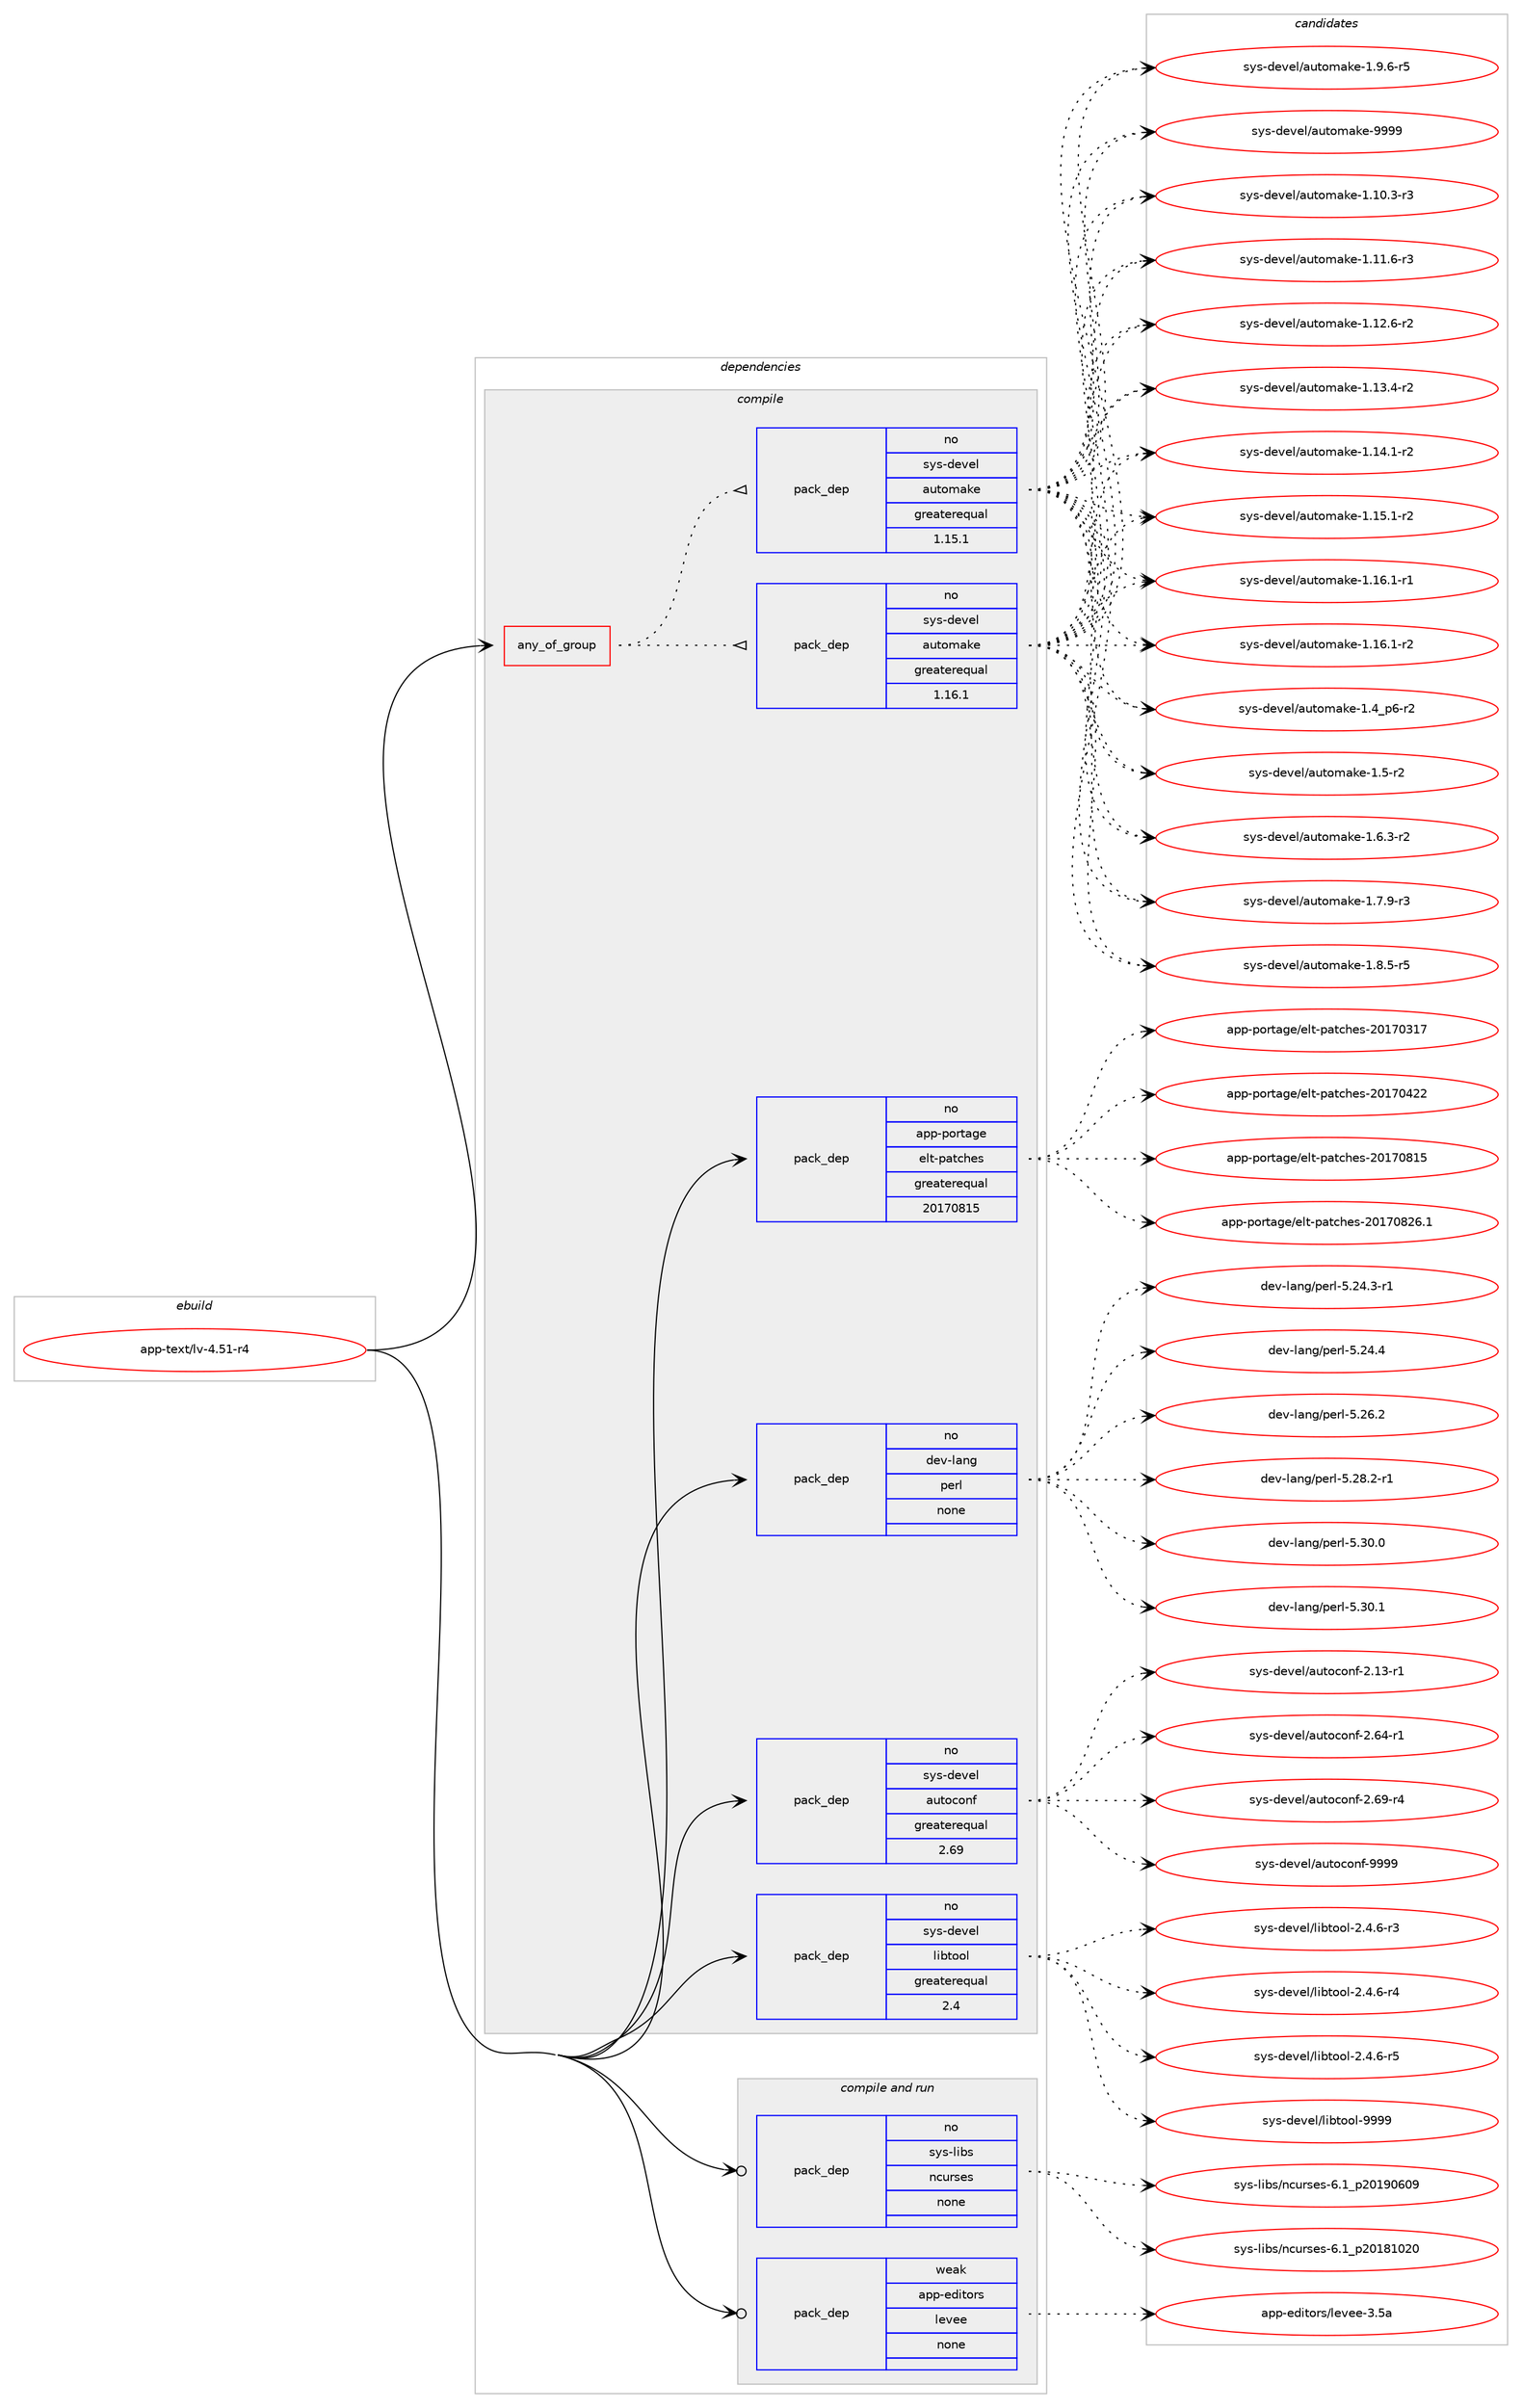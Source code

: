 digraph prolog {

# *************
# Graph options
# *************

newrank=true;
concentrate=true;
compound=true;
graph [rankdir=LR,fontname=Helvetica,fontsize=10,ranksep=1.5];#, ranksep=2.5, nodesep=0.2];
edge  [arrowhead=vee];
node  [fontname=Helvetica,fontsize=10];

# **********
# The ebuild
# **********

subgraph cluster_leftcol {
color=gray;
rank=same;
label=<<i>ebuild</i>>;
id [label="app-text/lv-4.51-r4", color=red, width=4, href="../app-text/lv-4.51-r4.svg"];
}

# ****************
# The dependencies
# ****************

subgraph cluster_midcol {
color=gray;
label=<<i>dependencies</i>>;
subgraph cluster_compile {
fillcolor="#eeeeee";
style=filled;
label=<<i>compile</i>>;
subgraph any8910 {
dependency509840 [label=<<TABLE BORDER="0" CELLBORDER="1" CELLSPACING="0" CELLPADDING="4"><TR><TD CELLPADDING="10">any_of_group</TD></TR></TABLE>>, shape=none, color=red];subgraph pack379094 {
dependency509841 [label=<<TABLE BORDER="0" CELLBORDER="1" CELLSPACING="0" CELLPADDING="4" WIDTH="220"><TR><TD ROWSPAN="6" CELLPADDING="30">pack_dep</TD></TR><TR><TD WIDTH="110">no</TD></TR><TR><TD>sys-devel</TD></TR><TR><TD>automake</TD></TR><TR><TD>greaterequal</TD></TR><TR><TD>1.16.1</TD></TR></TABLE>>, shape=none, color=blue];
}
dependency509840:e -> dependency509841:w [weight=20,style="dotted",arrowhead="oinv"];
subgraph pack379095 {
dependency509842 [label=<<TABLE BORDER="0" CELLBORDER="1" CELLSPACING="0" CELLPADDING="4" WIDTH="220"><TR><TD ROWSPAN="6" CELLPADDING="30">pack_dep</TD></TR><TR><TD WIDTH="110">no</TD></TR><TR><TD>sys-devel</TD></TR><TR><TD>automake</TD></TR><TR><TD>greaterequal</TD></TR><TR><TD>1.15.1</TD></TR></TABLE>>, shape=none, color=blue];
}
dependency509840:e -> dependency509842:w [weight=20,style="dotted",arrowhead="oinv"];
}
id:e -> dependency509840:w [weight=20,style="solid",arrowhead="vee"];
subgraph pack379096 {
dependency509843 [label=<<TABLE BORDER="0" CELLBORDER="1" CELLSPACING="0" CELLPADDING="4" WIDTH="220"><TR><TD ROWSPAN="6" CELLPADDING="30">pack_dep</TD></TR><TR><TD WIDTH="110">no</TD></TR><TR><TD>app-portage</TD></TR><TR><TD>elt-patches</TD></TR><TR><TD>greaterequal</TD></TR><TR><TD>20170815</TD></TR></TABLE>>, shape=none, color=blue];
}
id:e -> dependency509843:w [weight=20,style="solid",arrowhead="vee"];
subgraph pack379097 {
dependency509844 [label=<<TABLE BORDER="0" CELLBORDER="1" CELLSPACING="0" CELLPADDING="4" WIDTH="220"><TR><TD ROWSPAN="6" CELLPADDING="30">pack_dep</TD></TR><TR><TD WIDTH="110">no</TD></TR><TR><TD>dev-lang</TD></TR><TR><TD>perl</TD></TR><TR><TD>none</TD></TR><TR><TD></TD></TR></TABLE>>, shape=none, color=blue];
}
id:e -> dependency509844:w [weight=20,style="solid",arrowhead="vee"];
subgraph pack379098 {
dependency509845 [label=<<TABLE BORDER="0" CELLBORDER="1" CELLSPACING="0" CELLPADDING="4" WIDTH="220"><TR><TD ROWSPAN="6" CELLPADDING="30">pack_dep</TD></TR><TR><TD WIDTH="110">no</TD></TR><TR><TD>sys-devel</TD></TR><TR><TD>autoconf</TD></TR><TR><TD>greaterequal</TD></TR><TR><TD>2.69</TD></TR></TABLE>>, shape=none, color=blue];
}
id:e -> dependency509845:w [weight=20,style="solid",arrowhead="vee"];
subgraph pack379099 {
dependency509846 [label=<<TABLE BORDER="0" CELLBORDER="1" CELLSPACING="0" CELLPADDING="4" WIDTH="220"><TR><TD ROWSPAN="6" CELLPADDING="30">pack_dep</TD></TR><TR><TD WIDTH="110">no</TD></TR><TR><TD>sys-devel</TD></TR><TR><TD>libtool</TD></TR><TR><TD>greaterequal</TD></TR><TR><TD>2.4</TD></TR></TABLE>>, shape=none, color=blue];
}
id:e -> dependency509846:w [weight=20,style="solid",arrowhead="vee"];
}
subgraph cluster_compileandrun {
fillcolor="#eeeeee";
style=filled;
label=<<i>compile and run</i>>;
subgraph pack379100 {
dependency509847 [label=<<TABLE BORDER="0" CELLBORDER="1" CELLSPACING="0" CELLPADDING="4" WIDTH="220"><TR><TD ROWSPAN="6" CELLPADDING="30">pack_dep</TD></TR><TR><TD WIDTH="110">no</TD></TR><TR><TD>sys-libs</TD></TR><TR><TD>ncurses</TD></TR><TR><TD>none</TD></TR><TR><TD></TD></TR></TABLE>>, shape=none, color=blue];
}
id:e -> dependency509847:w [weight=20,style="solid",arrowhead="odotvee"];
subgraph pack379101 {
dependency509848 [label=<<TABLE BORDER="0" CELLBORDER="1" CELLSPACING="0" CELLPADDING="4" WIDTH="220"><TR><TD ROWSPAN="6" CELLPADDING="30">pack_dep</TD></TR><TR><TD WIDTH="110">weak</TD></TR><TR><TD>app-editors</TD></TR><TR><TD>levee</TD></TR><TR><TD>none</TD></TR><TR><TD></TD></TR></TABLE>>, shape=none, color=blue];
}
id:e -> dependency509848:w [weight=20,style="solid",arrowhead="odotvee"];
}
subgraph cluster_run {
fillcolor="#eeeeee";
style=filled;
label=<<i>run</i>>;
}
}

# **************
# The candidates
# **************

subgraph cluster_choices {
rank=same;
color=gray;
label=<<i>candidates</i>>;

subgraph choice379094 {
color=black;
nodesep=1;
choice11512111545100101118101108479711711611110997107101454946494846514511451 [label="sys-devel/automake-1.10.3-r3", color=red, width=4,href="../sys-devel/automake-1.10.3-r3.svg"];
choice11512111545100101118101108479711711611110997107101454946494946544511451 [label="sys-devel/automake-1.11.6-r3", color=red, width=4,href="../sys-devel/automake-1.11.6-r3.svg"];
choice11512111545100101118101108479711711611110997107101454946495046544511450 [label="sys-devel/automake-1.12.6-r2", color=red, width=4,href="../sys-devel/automake-1.12.6-r2.svg"];
choice11512111545100101118101108479711711611110997107101454946495146524511450 [label="sys-devel/automake-1.13.4-r2", color=red, width=4,href="../sys-devel/automake-1.13.4-r2.svg"];
choice11512111545100101118101108479711711611110997107101454946495246494511450 [label="sys-devel/automake-1.14.1-r2", color=red, width=4,href="../sys-devel/automake-1.14.1-r2.svg"];
choice11512111545100101118101108479711711611110997107101454946495346494511450 [label="sys-devel/automake-1.15.1-r2", color=red, width=4,href="../sys-devel/automake-1.15.1-r2.svg"];
choice11512111545100101118101108479711711611110997107101454946495446494511449 [label="sys-devel/automake-1.16.1-r1", color=red, width=4,href="../sys-devel/automake-1.16.1-r1.svg"];
choice11512111545100101118101108479711711611110997107101454946495446494511450 [label="sys-devel/automake-1.16.1-r2", color=red, width=4,href="../sys-devel/automake-1.16.1-r2.svg"];
choice115121115451001011181011084797117116111109971071014549465295112544511450 [label="sys-devel/automake-1.4_p6-r2", color=red, width=4,href="../sys-devel/automake-1.4_p6-r2.svg"];
choice11512111545100101118101108479711711611110997107101454946534511450 [label="sys-devel/automake-1.5-r2", color=red, width=4,href="../sys-devel/automake-1.5-r2.svg"];
choice115121115451001011181011084797117116111109971071014549465446514511450 [label="sys-devel/automake-1.6.3-r2", color=red, width=4,href="../sys-devel/automake-1.6.3-r2.svg"];
choice115121115451001011181011084797117116111109971071014549465546574511451 [label="sys-devel/automake-1.7.9-r3", color=red, width=4,href="../sys-devel/automake-1.7.9-r3.svg"];
choice115121115451001011181011084797117116111109971071014549465646534511453 [label="sys-devel/automake-1.8.5-r5", color=red, width=4,href="../sys-devel/automake-1.8.5-r5.svg"];
choice115121115451001011181011084797117116111109971071014549465746544511453 [label="sys-devel/automake-1.9.6-r5", color=red, width=4,href="../sys-devel/automake-1.9.6-r5.svg"];
choice115121115451001011181011084797117116111109971071014557575757 [label="sys-devel/automake-9999", color=red, width=4,href="../sys-devel/automake-9999.svg"];
dependency509841:e -> choice11512111545100101118101108479711711611110997107101454946494846514511451:w [style=dotted,weight="100"];
dependency509841:e -> choice11512111545100101118101108479711711611110997107101454946494946544511451:w [style=dotted,weight="100"];
dependency509841:e -> choice11512111545100101118101108479711711611110997107101454946495046544511450:w [style=dotted,weight="100"];
dependency509841:e -> choice11512111545100101118101108479711711611110997107101454946495146524511450:w [style=dotted,weight="100"];
dependency509841:e -> choice11512111545100101118101108479711711611110997107101454946495246494511450:w [style=dotted,weight="100"];
dependency509841:e -> choice11512111545100101118101108479711711611110997107101454946495346494511450:w [style=dotted,weight="100"];
dependency509841:e -> choice11512111545100101118101108479711711611110997107101454946495446494511449:w [style=dotted,weight="100"];
dependency509841:e -> choice11512111545100101118101108479711711611110997107101454946495446494511450:w [style=dotted,weight="100"];
dependency509841:e -> choice115121115451001011181011084797117116111109971071014549465295112544511450:w [style=dotted,weight="100"];
dependency509841:e -> choice11512111545100101118101108479711711611110997107101454946534511450:w [style=dotted,weight="100"];
dependency509841:e -> choice115121115451001011181011084797117116111109971071014549465446514511450:w [style=dotted,weight="100"];
dependency509841:e -> choice115121115451001011181011084797117116111109971071014549465546574511451:w [style=dotted,weight="100"];
dependency509841:e -> choice115121115451001011181011084797117116111109971071014549465646534511453:w [style=dotted,weight="100"];
dependency509841:e -> choice115121115451001011181011084797117116111109971071014549465746544511453:w [style=dotted,weight="100"];
dependency509841:e -> choice115121115451001011181011084797117116111109971071014557575757:w [style=dotted,weight="100"];
}
subgraph choice379095 {
color=black;
nodesep=1;
choice11512111545100101118101108479711711611110997107101454946494846514511451 [label="sys-devel/automake-1.10.3-r3", color=red, width=4,href="../sys-devel/automake-1.10.3-r3.svg"];
choice11512111545100101118101108479711711611110997107101454946494946544511451 [label="sys-devel/automake-1.11.6-r3", color=red, width=4,href="../sys-devel/automake-1.11.6-r3.svg"];
choice11512111545100101118101108479711711611110997107101454946495046544511450 [label="sys-devel/automake-1.12.6-r2", color=red, width=4,href="../sys-devel/automake-1.12.6-r2.svg"];
choice11512111545100101118101108479711711611110997107101454946495146524511450 [label="sys-devel/automake-1.13.4-r2", color=red, width=4,href="../sys-devel/automake-1.13.4-r2.svg"];
choice11512111545100101118101108479711711611110997107101454946495246494511450 [label="sys-devel/automake-1.14.1-r2", color=red, width=4,href="../sys-devel/automake-1.14.1-r2.svg"];
choice11512111545100101118101108479711711611110997107101454946495346494511450 [label="sys-devel/automake-1.15.1-r2", color=red, width=4,href="../sys-devel/automake-1.15.1-r2.svg"];
choice11512111545100101118101108479711711611110997107101454946495446494511449 [label="sys-devel/automake-1.16.1-r1", color=red, width=4,href="../sys-devel/automake-1.16.1-r1.svg"];
choice11512111545100101118101108479711711611110997107101454946495446494511450 [label="sys-devel/automake-1.16.1-r2", color=red, width=4,href="../sys-devel/automake-1.16.1-r2.svg"];
choice115121115451001011181011084797117116111109971071014549465295112544511450 [label="sys-devel/automake-1.4_p6-r2", color=red, width=4,href="../sys-devel/automake-1.4_p6-r2.svg"];
choice11512111545100101118101108479711711611110997107101454946534511450 [label="sys-devel/automake-1.5-r2", color=red, width=4,href="../sys-devel/automake-1.5-r2.svg"];
choice115121115451001011181011084797117116111109971071014549465446514511450 [label="sys-devel/automake-1.6.3-r2", color=red, width=4,href="../sys-devel/automake-1.6.3-r2.svg"];
choice115121115451001011181011084797117116111109971071014549465546574511451 [label="sys-devel/automake-1.7.9-r3", color=red, width=4,href="../sys-devel/automake-1.7.9-r3.svg"];
choice115121115451001011181011084797117116111109971071014549465646534511453 [label="sys-devel/automake-1.8.5-r5", color=red, width=4,href="../sys-devel/automake-1.8.5-r5.svg"];
choice115121115451001011181011084797117116111109971071014549465746544511453 [label="sys-devel/automake-1.9.6-r5", color=red, width=4,href="../sys-devel/automake-1.9.6-r5.svg"];
choice115121115451001011181011084797117116111109971071014557575757 [label="sys-devel/automake-9999", color=red, width=4,href="../sys-devel/automake-9999.svg"];
dependency509842:e -> choice11512111545100101118101108479711711611110997107101454946494846514511451:w [style=dotted,weight="100"];
dependency509842:e -> choice11512111545100101118101108479711711611110997107101454946494946544511451:w [style=dotted,weight="100"];
dependency509842:e -> choice11512111545100101118101108479711711611110997107101454946495046544511450:w [style=dotted,weight="100"];
dependency509842:e -> choice11512111545100101118101108479711711611110997107101454946495146524511450:w [style=dotted,weight="100"];
dependency509842:e -> choice11512111545100101118101108479711711611110997107101454946495246494511450:w [style=dotted,weight="100"];
dependency509842:e -> choice11512111545100101118101108479711711611110997107101454946495346494511450:w [style=dotted,weight="100"];
dependency509842:e -> choice11512111545100101118101108479711711611110997107101454946495446494511449:w [style=dotted,weight="100"];
dependency509842:e -> choice11512111545100101118101108479711711611110997107101454946495446494511450:w [style=dotted,weight="100"];
dependency509842:e -> choice115121115451001011181011084797117116111109971071014549465295112544511450:w [style=dotted,weight="100"];
dependency509842:e -> choice11512111545100101118101108479711711611110997107101454946534511450:w [style=dotted,weight="100"];
dependency509842:e -> choice115121115451001011181011084797117116111109971071014549465446514511450:w [style=dotted,weight="100"];
dependency509842:e -> choice115121115451001011181011084797117116111109971071014549465546574511451:w [style=dotted,weight="100"];
dependency509842:e -> choice115121115451001011181011084797117116111109971071014549465646534511453:w [style=dotted,weight="100"];
dependency509842:e -> choice115121115451001011181011084797117116111109971071014549465746544511453:w [style=dotted,weight="100"];
dependency509842:e -> choice115121115451001011181011084797117116111109971071014557575757:w [style=dotted,weight="100"];
}
subgraph choice379096 {
color=black;
nodesep=1;
choice97112112451121111141169710310147101108116451129711699104101115455048495548514955 [label="app-portage/elt-patches-20170317", color=red, width=4,href="../app-portage/elt-patches-20170317.svg"];
choice97112112451121111141169710310147101108116451129711699104101115455048495548525050 [label="app-portage/elt-patches-20170422", color=red, width=4,href="../app-portage/elt-patches-20170422.svg"];
choice97112112451121111141169710310147101108116451129711699104101115455048495548564953 [label="app-portage/elt-patches-20170815", color=red, width=4,href="../app-portage/elt-patches-20170815.svg"];
choice971121124511211111411697103101471011081164511297116991041011154550484955485650544649 [label="app-portage/elt-patches-20170826.1", color=red, width=4,href="../app-portage/elt-patches-20170826.1.svg"];
dependency509843:e -> choice97112112451121111141169710310147101108116451129711699104101115455048495548514955:w [style=dotted,weight="100"];
dependency509843:e -> choice97112112451121111141169710310147101108116451129711699104101115455048495548525050:w [style=dotted,weight="100"];
dependency509843:e -> choice97112112451121111141169710310147101108116451129711699104101115455048495548564953:w [style=dotted,weight="100"];
dependency509843:e -> choice971121124511211111411697103101471011081164511297116991041011154550484955485650544649:w [style=dotted,weight="100"];
}
subgraph choice379097 {
color=black;
nodesep=1;
choice100101118451089711010347112101114108455346505246514511449 [label="dev-lang/perl-5.24.3-r1", color=red, width=4,href="../dev-lang/perl-5.24.3-r1.svg"];
choice10010111845108971101034711210111410845534650524652 [label="dev-lang/perl-5.24.4", color=red, width=4,href="../dev-lang/perl-5.24.4.svg"];
choice10010111845108971101034711210111410845534650544650 [label="dev-lang/perl-5.26.2", color=red, width=4,href="../dev-lang/perl-5.26.2.svg"];
choice100101118451089711010347112101114108455346505646504511449 [label="dev-lang/perl-5.28.2-r1", color=red, width=4,href="../dev-lang/perl-5.28.2-r1.svg"];
choice10010111845108971101034711210111410845534651484648 [label="dev-lang/perl-5.30.0", color=red, width=4,href="../dev-lang/perl-5.30.0.svg"];
choice10010111845108971101034711210111410845534651484649 [label="dev-lang/perl-5.30.1", color=red, width=4,href="../dev-lang/perl-5.30.1.svg"];
dependency509844:e -> choice100101118451089711010347112101114108455346505246514511449:w [style=dotted,weight="100"];
dependency509844:e -> choice10010111845108971101034711210111410845534650524652:w [style=dotted,weight="100"];
dependency509844:e -> choice10010111845108971101034711210111410845534650544650:w [style=dotted,weight="100"];
dependency509844:e -> choice100101118451089711010347112101114108455346505646504511449:w [style=dotted,weight="100"];
dependency509844:e -> choice10010111845108971101034711210111410845534651484648:w [style=dotted,weight="100"];
dependency509844:e -> choice10010111845108971101034711210111410845534651484649:w [style=dotted,weight="100"];
}
subgraph choice379098 {
color=black;
nodesep=1;
choice1151211154510010111810110847971171161119911111010245504649514511449 [label="sys-devel/autoconf-2.13-r1", color=red, width=4,href="../sys-devel/autoconf-2.13-r1.svg"];
choice1151211154510010111810110847971171161119911111010245504654524511449 [label="sys-devel/autoconf-2.64-r1", color=red, width=4,href="../sys-devel/autoconf-2.64-r1.svg"];
choice1151211154510010111810110847971171161119911111010245504654574511452 [label="sys-devel/autoconf-2.69-r4", color=red, width=4,href="../sys-devel/autoconf-2.69-r4.svg"];
choice115121115451001011181011084797117116111991111101024557575757 [label="sys-devel/autoconf-9999", color=red, width=4,href="../sys-devel/autoconf-9999.svg"];
dependency509845:e -> choice1151211154510010111810110847971171161119911111010245504649514511449:w [style=dotted,weight="100"];
dependency509845:e -> choice1151211154510010111810110847971171161119911111010245504654524511449:w [style=dotted,weight="100"];
dependency509845:e -> choice1151211154510010111810110847971171161119911111010245504654574511452:w [style=dotted,weight="100"];
dependency509845:e -> choice115121115451001011181011084797117116111991111101024557575757:w [style=dotted,weight="100"];
}
subgraph choice379099 {
color=black;
nodesep=1;
choice1151211154510010111810110847108105981161111111084550465246544511451 [label="sys-devel/libtool-2.4.6-r3", color=red, width=4,href="../sys-devel/libtool-2.4.6-r3.svg"];
choice1151211154510010111810110847108105981161111111084550465246544511452 [label="sys-devel/libtool-2.4.6-r4", color=red, width=4,href="../sys-devel/libtool-2.4.6-r4.svg"];
choice1151211154510010111810110847108105981161111111084550465246544511453 [label="sys-devel/libtool-2.4.6-r5", color=red, width=4,href="../sys-devel/libtool-2.4.6-r5.svg"];
choice1151211154510010111810110847108105981161111111084557575757 [label="sys-devel/libtool-9999", color=red, width=4,href="../sys-devel/libtool-9999.svg"];
dependency509846:e -> choice1151211154510010111810110847108105981161111111084550465246544511451:w [style=dotted,weight="100"];
dependency509846:e -> choice1151211154510010111810110847108105981161111111084550465246544511452:w [style=dotted,weight="100"];
dependency509846:e -> choice1151211154510010111810110847108105981161111111084550465246544511453:w [style=dotted,weight="100"];
dependency509846:e -> choice1151211154510010111810110847108105981161111111084557575757:w [style=dotted,weight="100"];
}
subgraph choice379100 {
color=black;
nodesep=1;
choice1151211154510810598115471109911711411510111545544649951125048495649485048 [label="sys-libs/ncurses-6.1_p20181020", color=red, width=4,href="../sys-libs/ncurses-6.1_p20181020.svg"];
choice1151211154510810598115471109911711411510111545544649951125048495748544857 [label="sys-libs/ncurses-6.1_p20190609", color=red, width=4,href="../sys-libs/ncurses-6.1_p20190609.svg"];
dependency509847:e -> choice1151211154510810598115471109911711411510111545544649951125048495649485048:w [style=dotted,weight="100"];
dependency509847:e -> choice1151211154510810598115471109911711411510111545544649951125048495748544857:w [style=dotted,weight="100"];
}
subgraph choice379101 {
color=black;
nodesep=1;
choice9711211245101100105116111114115471081011181011014551465397 [label="app-editors/levee-3.5a", color=red, width=4,href="../app-editors/levee-3.5a.svg"];
dependency509848:e -> choice9711211245101100105116111114115471081011181011014551465397:w [style=dotted,weight="100"];
}
}

}
